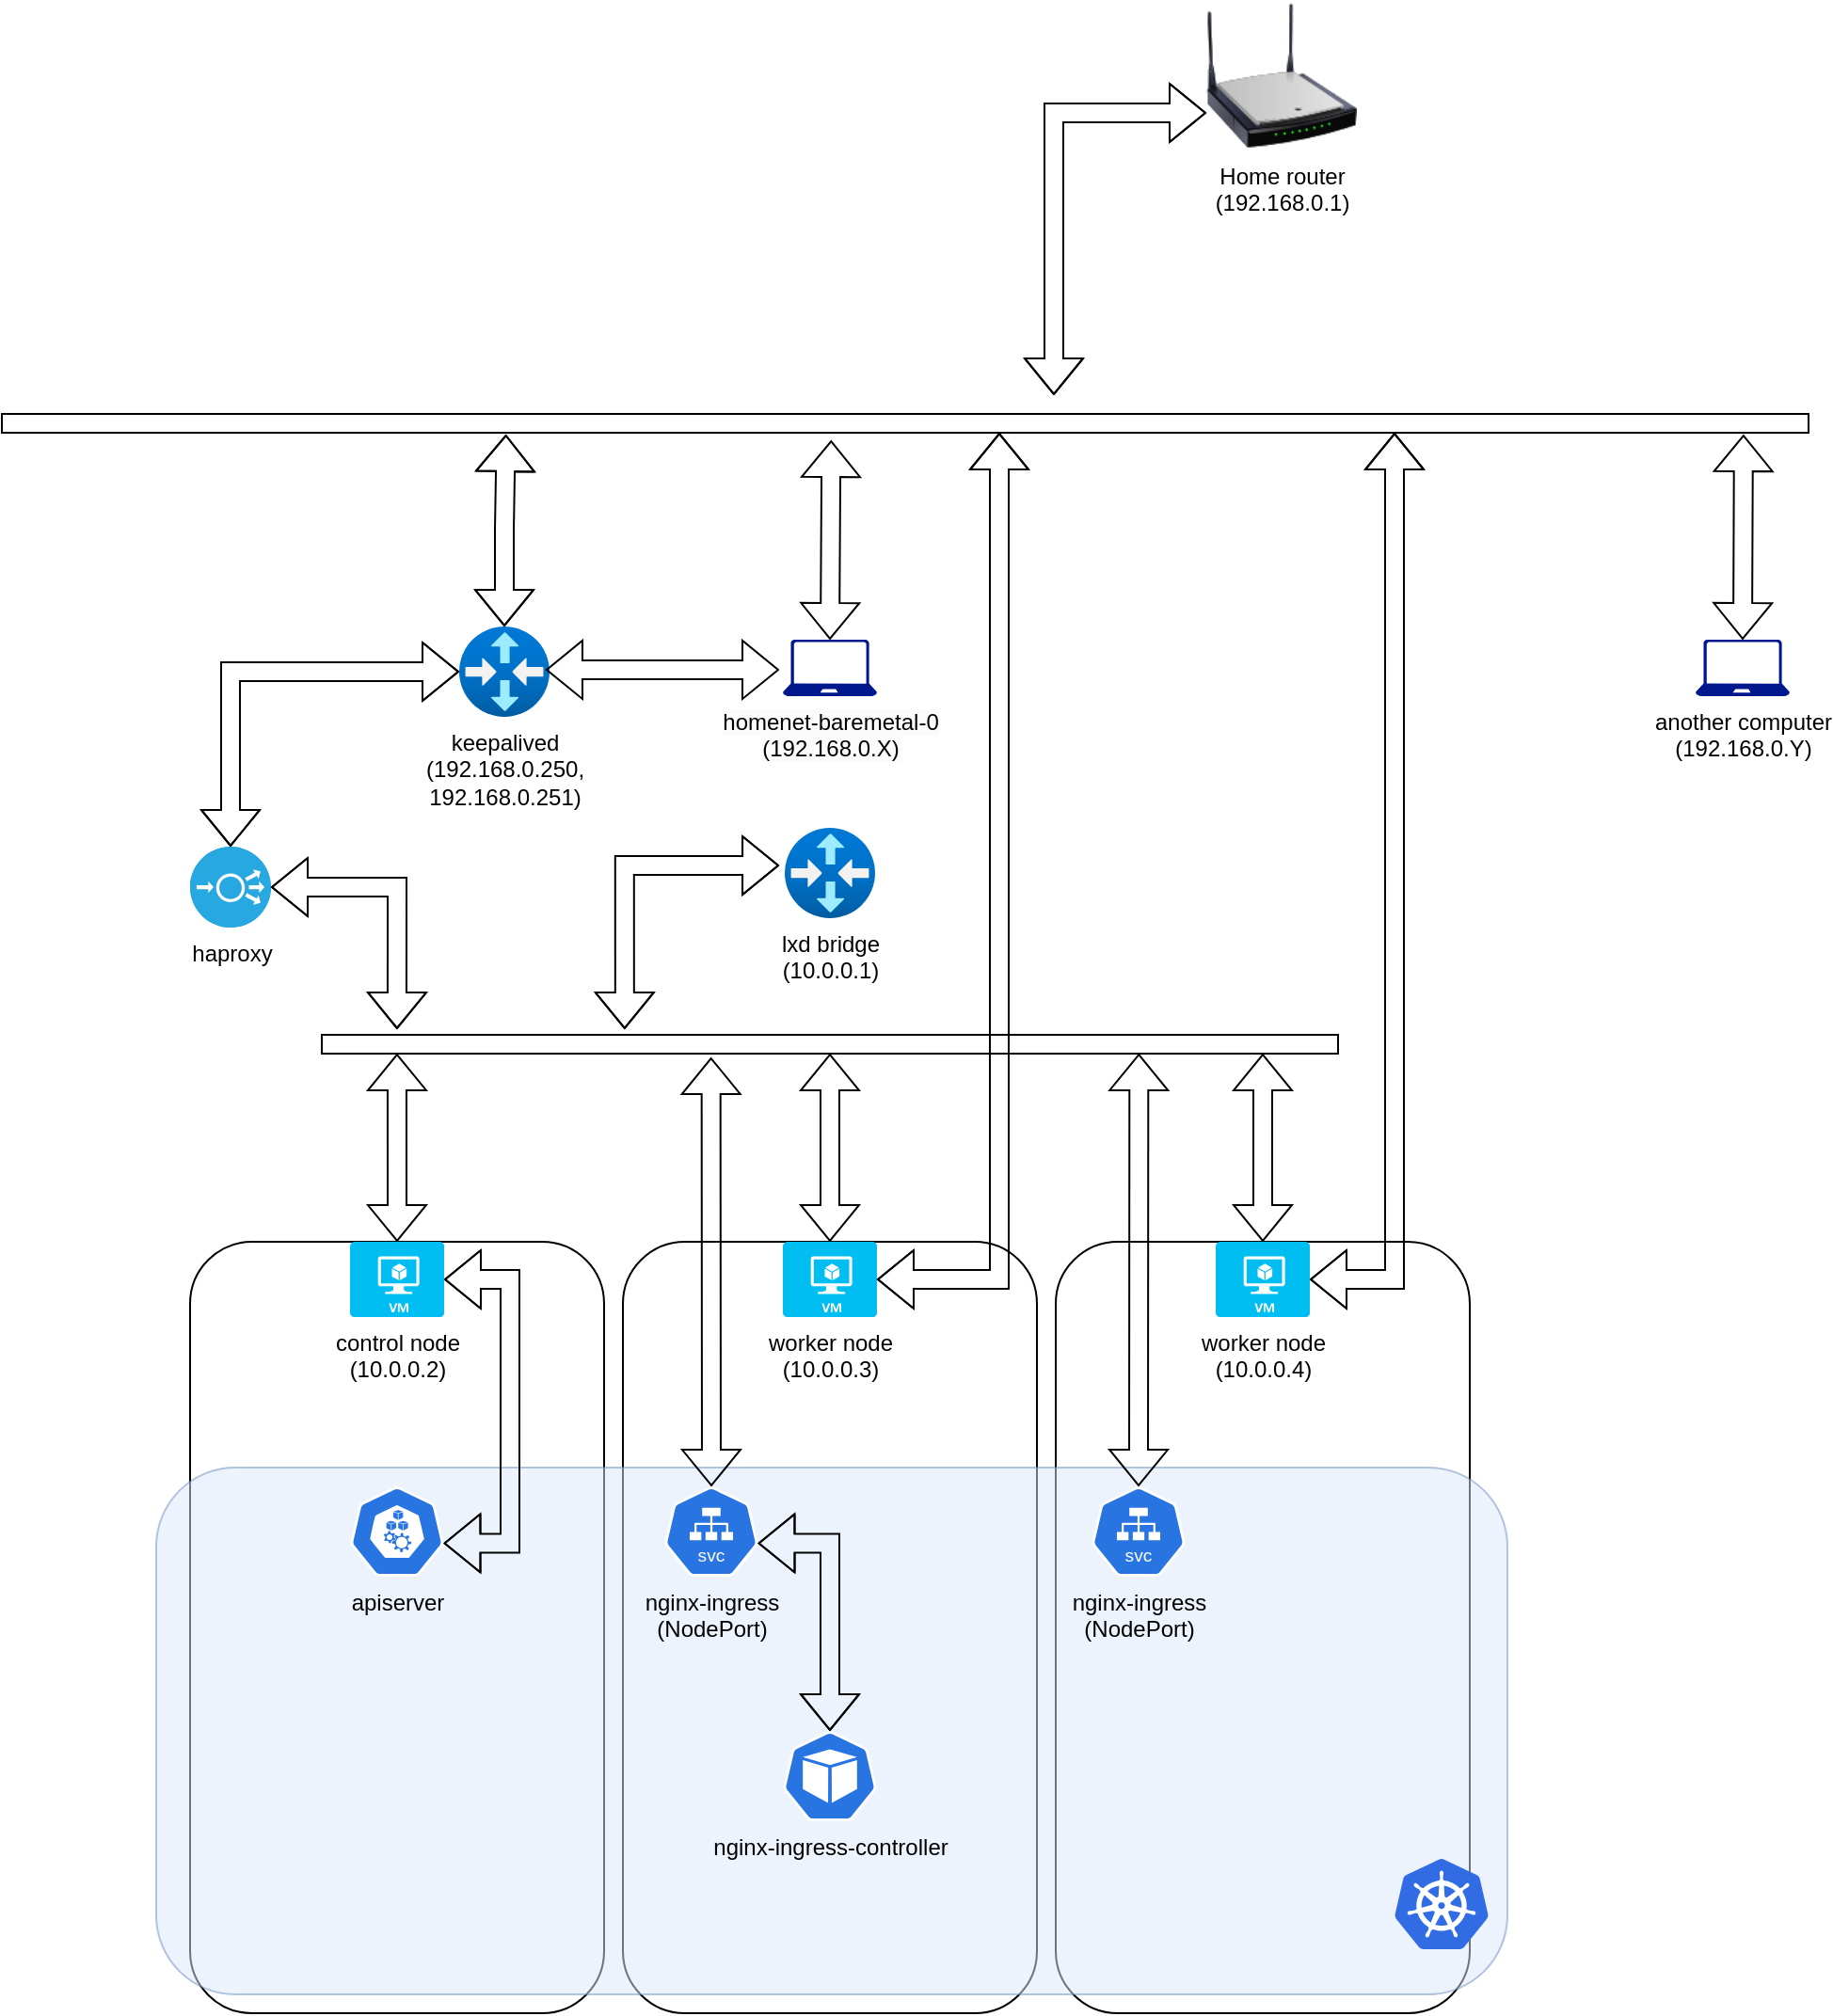 <mxfile version="23.1.5" type="device">
  <diagram name="Page-1" id="vXNrEHe_RCxsGIjkQ2zS">
    <mxGraphModel dx="1941" dy="2023" grid="1" gridSize="10" guides="1" tooltips="1" connect="1" arrows="1" fold="1" page="1" pageScale="1" pageWidth="827" pageHeight="1169" math="0" shadow="0">
      <root>
        <mxCell id="0" />
        <mxCell id="1" parent="0" />
        <mxCell id="XDh_TcDiOeuqPgmxaWEg-48" value="" style="rounded=1;whiteSpace=wrap;html=1;" parent="1" vertex="1">
          <mxGeometry x="290" y="400" width="220" height="410" as="geometry" />
        </mxCell>
        <mxCell id="XDh_TcDiOeuqPgmxaWEg-47" value="" style="rounded=1;whiteSpace=wrap;html=1;" parent="1" vertex="1">
          <mxGeometry x="60" y="400" width="220" height="410" as="geometry" />
        </mxCell>
        <mxCell id="XDh_TcDiOeuqPgmxaWEg-46" value="" style="rounded=1;whiteSpace=wrap;html=1;" parent="1" vertex="1">
          <mxGeometry x="-170" y="400" width="220" height="410" as="geometry" />
        </mxCell>
        <mxCell id="XDh_TcDiOeuqPgmxaWEg-50" value="" style="rounded=1;whiteSpace=wrap;html=1;fillColor=#dae8fc;strokeColor=#6c8ebf;opacity=50;" parent="1" vertex="1">
          <mxGeometry x="-188" y="520" width="718" height="280" as="geometry" />
        </mxCell>
        <mxCell id="XDh_TcDiOeuqPgmxaWEg-9" value="Home router&lt;br&gt;(192.168.0.1)" style="image;html=1;image=img/lib/clip_art/networking/Wireless_Router_N_128x128.png" parent="1" vertex="1">
          <mxGeometry x="370" y="-260" width="80" height="80" as="geometry" />
        </mxCell>
        <mxCell id="XDh_TcDiOeuqPgmxaWEg-10" value="&lt;font color=&quot;#000000&quot;&gt;&lt;span style=&quot;background-color: rgb(251, 251, 251);&quot;&gt;homenet-baremetal-0&lt;/span&gt;&lt;/font&gt;&lt;br style=&quot;border-color: var(--border-color); color: rgb(0, 0, 0); font-family: Helvetica; font-size: 12px; font-style: normal; font-variant-ligatures: normal; font-variant-caps: normal; font-weight: 400; letter-spacing: normal; orphans: 2; text-align: center; text-indent: 0px; text-transform: none; widows: 2; word-spacing: 0px; -webkit-text-stroke-width: 0px; background-color: rgb(251, 251, 251); text-decoration-thickness: initial; text-decoration-style: initial; text-decoration-color: initial;&quot;&gt;&lt;span style=&quot;color: rgb(0, 0, 0); font-family: Helvetica; font-size: 12px; font-style: normal; font-variant-ligatures: normal; font-variant-caps: normal; font-weight: 400; letter-spacing: normal; orphans: 2; text-align: center; text-indent: 0px; text-transform: none; widows: 2; word-spacing: 0px; -webkit-text-stroke-width: 0px; background-color: rgb(251, 251, 251); text-decoration-thickness: initial; text-decoration-style: initial; text-decoration-color: initial; float: none; display: inline !important;&quot;&gt;(192.168.0.X)&lt;/span&gt;" style="sketch=0;aspect=fixed;pointerEvents=1;shadow=0;dashed=0;html=1;strokeColor=none;labelPosition=center;verticalLabelPosition=bottom;verticalAlign=top;align=center;fillColor=#00188D;shape=mxgraph.azure.laptop" parent="1" vertex="1">
          <mxGeometry x="145" y="80" width="50" height="30" as="geometry" />
        </mxCell>
        <mxCell id="XDh_TcDiOeuqPgmxaWEg-11" value="another computer&lt;br style=&quot;border-color: var(--border-color);&quot;&gt;&lt;span style=&quot;&quot;&gt;(192.168.0.Y)&lt;/span&gt;" style="sketch=0;aspect=fixed;pointerEvents=1;shadow=0;dashed=0;html=1;strokeColor=none;labelPosition=center;verticalLabelPosition=bottom;verticalAlign=top;align=center;fillColor=#00188D;shape=mxgraph.azure.laptop" parent="1" vertex="1">
          <mxGeometry x="630" y="80" width="50" height="30" as="geometry" />
        </mxCell>
        <mxCell id="XDh_TcDiOeuqPgmxaWEg-12" value="control node&lt;br&gt;(10.0.0.2)" style="verticalLabelPosition=bottom;html=1;verticalAlign=top;align=center;strokeColor=none;fillColor=#00BEF2;shape=mxgraph.azure.virtual_machine;" parent="1" vertex="1">
          <mxGeometry x="-85" y="400" width="50" height="40" as="geometry" />
        </mxCell>
        <mxCell id="XDh_TcDiOeuqPgmxaWEg-13" value="worker node&lt;br&gt;(10.0.0.3)" style="verticalLabelPosition=bottom;html=1;verticalAlign=top;align=center;strokeColor=none;fillColor=#00BEF2;shape=mxgraph.azure.virtual_machine;" parent="1" vertex="1">
          <mxGeometry x="145" y="400" width="50" height="40" as="geometry" />
        </mxCell>
        <mxCell id="XDh_TcDiOeuqPgmxaWEg-14" value="worker node&lt;br&gt;(10.0.0.4)" style="verticalLabelPosition=bottom;html=1;verticalAlign=top;align=center;strokeColor=none;fillColor=#00BEF2;shape=mxgraph.azure.virtual_machine;" parent="1" vertex="1">
          <mxGeometry x="375" y="400" width="50" height="40" as="geometry" />
        </mxCell>
        <mxCell id="XDh_TcDiOeuqPgmxaWEg-16" value="apiserver" style="aspect=fixed;sketch=0;html=1;dashed=0;whitespace=wrap;fillColor=#2875E2;strokeColor=#ffffff;points=[[0.005,0.63,0],[0.1,0.2,0],[0.9,0.2,0],[0.5,0,0],[0.995,0.63,0],[0.72,0.99,0],[0.5,1,0],[0.28,0.99,0]];shape=mxgraph.kubernetes.icon2;prIcon=kubelet;labelPosition=center;verticalLabelPosition=bottom;align=center;verticalAlign=top;" parent="1" vertex="1">
          <mxGeometry x="-85" y="530" width="50" height="48" as="geometry" />
        </mxCell>
        <mxCell id="XDh_TcDiOeuqPgmxaWEg-19" value="keepalived&lt;br&gt;(192.168.0.250,&lt;br&gt;192.168.0.251)" style="image;aspect=fixed;html=1;points=[];align=center;fontSize=12;image=img/lib/azure2/networking/Virtual_Router.svg;" parent="1" vertex="1">
          <mxGeometry x="-27" y="73" width="48" height="48" as="geometry" />
        </mxCell>
        <mxCell id="XDh_TcDiOeuqPgmxaWEg-21" value="haproxy" style="fillColor=#28A8E0;verticalLabelPosition=bottom;sketch=0;html=1;strokeColor=#ffffff;verticalAlign=top;align=center;points=[[0.145,0.145,0],[0.5,0,0],[0.855,0.145,0],[1,0.5,0],[0.855,0.855,0],[0.5,1,0],[0.145,0.855,0],[0,0.5,0]];pointerEvents=1;shape=mxgraph.cisco_safe.compositeIcon;bgIcon=ellipse;resIcon=mxgraph.cisco_safe.capability.load_balancer;" parent="1" vertex="1">
          <mxGeometry x="-170" y="190" width="43" height="43" as="geometry" />
        </mxCell>
        <mxCell id="XDh_TcDiOeuqPgmxaWEg-23" value="lxd bridge&lt;br&gt;(10.0.0.1)" style="image;aspect=fixed;html=1;points=[];align=center;fontSize=12;image=img/lib/azure2/networking/Virtual_Router.svg;" parent="1" vertex="1">
          <mxGeometry x="146" y="180" width="48" height="48" as="geometry" />
        </mxCell>
        <mxCell id="XDh_TcDiOeuqPgmxaWEg-38" value="" style="rounded=0;whiteSpace=wrap;html=1;" parent="1" vertex="1">
          <mxGeometry x="-270" y="-40" width="960" height="10" as="geometry" />
        </mxCell>
        <mxCell id="XDh_TcDiOeuqPgmxaWEg-39" value="" style="shape=flexArrow;endArrow=classic;startArrow=classic;html=1;rounded=0;exitX=0.5;exitY=0;exitDx=0;exitDy=0;exitPerimeter=0;entryX=0.459;entryY=1.4;entryDx=0;entryDy=0;entryPerimeter=0;" parent="1" source="XDh_TcDiOeuqPgmxaWEg-10" target="XDh_TcDiOeuqPgmxaWEg-38" edge="1">
          <mxGeometry width="100" height="100" relative="1" as="geometry">
            <mxPoint x="200" y="40" as="sourcePoint" />
            <mxPoint x="170" y="10" as="targetPoint" />
          </mxGeometry>
        </mxCell>
        <mxCell id="XDh_TcDiOeuqPgmxaWEg-40" value="" style="rounded=0;whiteSpace=wrap;html=1;" parent="1" vertex="1">
          <mxGeometry x="-100" y="290" width="540" height="10" as="geometry" />
        </mxCell>
        <mxCell id="XDh_TcDiOeuqPgmxaWEg-41" value="" style="shape=flexArrow;endArrow=classic;startArrow=classic;html=1;rounded=0;entryX=0.074;entryY=1;entryDx=0;entryDy=0;entryPerimeter=0;exitX=0.5;exitY=0;exitDx=0;exitDy=0;exitPerimeter=0;" parent="1" source="XDh_TcDiOeuqPgmxaWEg-12" target="XDh_TcDiOeuqPgmxaWEg-40" edge="1">
          <mxGeometry width="100" height="100" relative="1" as="geometry">
            <mxPoint x="155" y="90" as="sourcePoint" />
            <mxPoint x="154" y="-51" as="targetPoint" />
          </mxGeometry>
        </mxCell>
        <mxCell id="XDh_TcDiOeuqPgmxaWEg-42" value="" style="shape=flexArrow;endArrow=classic;startArrow=classic;html=1;rounded=0;entryX=0.5;entryY=1;entryDx=0;entryDy=0;exitX=0.5;exitY=0;exitDx=0;exitDy=0;exitPerimeter=0;" parent="1" source="XDh_TcDiOeuqPgmxaWEg-13" target="XDh_TcDiOeuqPgmxaWEg-40" edge="1">
          <mxGeometry width="100" height="100" relative="1" as="geometry">
            <mxPoint x="-55" y="400" as="sourcePoint" />
            <mxPoint x="-53" y="311" as="targetPoint" />
          </mxGeometry>
        </mxCell>
        <mxCell id="XDh_TcDiOeuqPgmxaWEg-43" value="" style="shape=flexArrow;endArrow=classic;startArrow=classic;html=1;rounded=0;exitX=0.5;exitY=0;exitDx=0;exitDy=0;exitPerimeter=0;" parent="1" source="XDh_TcDiOeuqPgmxaWEg-14" edge="1">
          <mxGeometry width="100" height="100" relative="1" as="geometry">
            <mxPoint x="140" y="400" as="sourcePoint" />
            <mxPoint x="400" y="300" as="targetPoint" />
          </mxGeometry>
        </mxCell>
        <mxCell id="XDh_TcDiOeuqPgmxaWEg-44" value="" style="shape=flexArrow;endArrow=classic;startArrow=classic;html=1;rounded=0;entryX=-0.062;entryY=0.417;entryDx=0;entryDy=0;entryPerimeter=0;edgeStyle=orthogonalEdgeStyle;exitX=0.298;exitY=-0.3;exitDx=0;exitDy=0;exitPerimeter=0;" parent="1" source="XDh_TcDiOeuqPgmxaWEg-40" target="XDh_TcDiOeuqPgmxaWEg-23" edge="1">
          <mxGeometry width="100" height="100" relative="1" as="geometry">
            <mxPoint x="60" y="270" as="sourcePoint" />
            <mxPoint x="164" y="309" as="targetPoint" />
            <Array as="points">
              <mxPoint x="61" y="200" />
            </Array>
          </mxGeometry>
        </mxCell>
        <mxCell id="XDh_TcDiOeuqPgmxaWEg-51" value="" style="image;sketch=0;aspect=fixed;html=1;points=[];align=center;fontSize=12;image=img/lib/mscae/Kubernetes.svg;" parent="1" vertex="1">
          <mxGeometry x="470" y="728" width="50" height="48" as="geometry" />
        </mxCell>
        <mxCell id="XDh_TcDiOeuqPgmxaWEg-52" value="" style="shape=flexArrow;endArrow=classic;startArrow=classic;html=1;rounded=0;entryX=0.964;entryY=1.1;entryDx=0;entryDy=0;entryPerimeter=0;exitX=0.5;exitY=0;exitDx=0;exitDy=0;exitPerimeter=0;" parent="1" source="XDh_TcDiOeuqPgmxaWEg-11" target="XDh_TcDiOeuqPgmxaWEg-38" edge="1">
          <mxGeometry width="100" height="100" relative="1" as="geometry">
            <mxPoint x="180" y="90" as="sourcePoint" />
            <mxPoint x="179" y="-19" as="targetPoint" />
          </mxGeometry>
        </mxCell>
        <mxCell id="XDh_TcDiOeuqPgmxaWEg-53" value="" style="shape=flexArrow;endArrow=classic;startArrow=classic;html=1;rounded=0;edgeStyle=orthogonalEdgeStyle;" parent="1" edge="1">
          <mxGeometry width="100" height="100" relative="1" as="geometry">
            <mxPoint x="289" y="-50" as="sourcePoint" />
            <mxPoint x="370" y="-200" as="targetPoint" />
            <Array as="points">
              <mxPoint x="289" y="-200" />
              <mxPoint x="370" y="-200" />
            </Array>
          </mxGeometry>
        </mxCell>
        <mxCell id="XDh_TcDiOeuqPgmxaWEg-55" value="" style="shape=flexArrow;endArrow=classic;startArrow=classic;html=1;rounded=0;exitX=1;exitY=0.5;exitDx=0;exitDy=0;exitPerimeter=0;edgeStyle=orthogonalEdgeStyle;" parent="1" source="XDh_TcDiOeuqPgmxaWEg-13" edge="1">
          <mxGeometry width="100" height="100" relative="1" as="geometry">
            <mxPoint x="-75" y="430" as="sourcePoint" />
            <mxPoint x="260" y="-30" as="targetPoint" />
            <Array as="points">
              <mxPoint x="260" y="420" />
            </Array>
          </mxGeometry>
        </mxCell>
        <mxCell id="XDh_TcDiOeuqPgmxaWEg-56" value="" style="shape=flexArrow;endArrow=classic;startArrow=classic;html=1;rounded=0;exitX=1;exitY=0.5;exitDx=0;exitDy=0;exitPerimeter=0;edgeStyle=orthogonalEdgeStyle;" parent="1" source="XDh_TcDiOeuqPgmxaWEg-14" edge="1">
          <mxGeometry width="100" height="100" relative="1" as="geometry">
            <mxPoint x="205" y="430" as="sourcePoint" />
            <mxPoint x="470" y="-30" as="targetPoint" />
            <Array as="points">
              <mxPoint x="470" y="420" />
            </Array>
          </mxGeometry>
        </mxCell>
        <mxCell id="XDh_TcDiOeuqPgmxaWEg-57" value="" style="shape=flexArrow;endArrow=classic;startArrow=classic;html=1;rounded=0;entryX=-0.04;entryY=0.533;entryDx=0;entryDy=0;entryPerimeter=0;exitX=0.958;exitY=0.479;exitDx=0;exitDy=0;exitPerimeter=0;" parent="1" source="XDh_TcDiOeuqPgmxaWEg-19" target="XDh_TcDiOeuqPgmxaWEg-10" edge="1">
          <mxGeometry width="100" height="100" relative="1" as="geometry">
            <mxPoint x="-6.5" y="662.5" as="sourcePoint" />
            <mxPoint x="-6.5" y="562.5" as="targetPoint" />
          </mxGeometry>
        </mxCell>
        <mxCell id="XDh_TcDiOeuqPgmxaWEg-59" value="" style="shape=flexArrow;endArrow=classic;startArrow=classic;html=1;rounded=0;edgeStyle=orthogonalEdgeStyle;entryX=0.279;entryY=1.1;entryDx=0;entryDy=0;entryPerimeter=0;" parent="1" source="XDh_TcDiOeuqPgmxaWEg-19" edge="1" target="XDh_TcDiOeuqPgmxaWEg-38">
          <mxGeometry width="100" height="100" relative="1" as="geometry">
            <mxPoint x="-60" y="680" as="sourcePoint" />
            <mxPoint x="-70" y="20" as="targetPoint" />
            <Array as="points" />
          </mxGeometry>
        </mxCell>
        <mxCell id="3TpOnToZk_QNtqYUgOUq-3" value="" style="shape=flexArrow;endArrow=classic;startArrow=classic;html=1;rounded=0;edgeStyle=orthogonalEdgeStyle;exitX=0.5;exitY=0;exitDx=0;exitDy=0;exitPerimeter=0;" edge="1" parent="1" source="XDh_TcDiOeuqPgmxaWEg-21" target="XDh_TcDiOeuqPgmxaWEg-19">
          <mxGeometry width="100" height="100" relative="1" as="geometry">
            <mxPoint x="-149.25" y="72" as="sourcePoint" />
            <mxPoint x="-148.25" y="-30" as="targetPoint" />
            <Array as="points">
              <mxPoint x="-148" y="97" />
            </Array>
          </mxGeometry>
        </mxCell>
        <mxCell id="3TpOnToZk_QNtqYUgOUq-6" value="" style="shape=flexArrow;endArrow=classic;startArrow=classic;html=1;rounded=0;edgeStyle=orthogonalEdgeStyle;entryX=0.074;entryY=-0.3;entryDx=0;entryDy=0;entryPerimeter=0;exitX=1;exitY=0.5;exitDx=0;exitDy=0;exitPerimeter=0;" edge="1" parent="1" source="XDh_TcDiOeuqPgmxaWEg-21" target="XDh_TcDiOeuqPgmxaWEg-40">
          <mxGeometry width="100" height="100" relative="1" as="geometry">
            <mxPoint x="-70" y="170" as="sourcePoint" />
            <mxPoint x="-17" y="107" as="targetPoint" />
            <Array as="points">
              <mxPoint x="-60" y="212" />
            </Array>
          </mxGeometry>
        </mxCell>
        <mxCell id="3TpOnToZk_QNtqYUgOUq-7" value="nginx-ingress&lt;br&gt;(NodePort)" style="aspect=fixed;sketch=0;html=1;dashed=0;whitespace=wrap;fillColor=#2875E2;strokeColor=#ffffff;points=[[0.005,0.63,0],[0.1,0.2,0],[0.9,0.2,0],[0.5,0,0],[0.995,0.63,0],[0.72,0.99,0],[0.5,1,0],[0.28,0.99,0]];shape=mxgraph.kubernetes.icon2;kubernetesLabel=1;prIcon=svc;labelPosition=center;verticalLabelPosition=bottom;align=center;verticalAlign=top;" vertex="1" parent="1">
          <mxGeometry x="82" y="530" width="50" height="48" as="geometry" />
        </mxCell>
        <mxCell id="3TpOnToZk_QNtqYUgOUq-8" value="nginx-ingress&lt;br&gt;(NodePort)" style="aspect=fixed;sketch=0;html=1;dashed=0;whitespace=wrap;fillColor=#2875E2;strokeColor=#ffffff;points=[[0.005,0.63,0],[0.1,0.2,0],[0.9,0.2,0],[0.5,0,0],[0.995,0.63,0],[0.72,0.99,0],[0.5,1,0],[0.28,0.99,0]];shape=mxgraph.kubernetes.icon2;kubernetesLabel=1;prIcon=svc;labelPosition=center;verticalLabelPosition=bottom;align=center;verticalAlign=top;" vertex="1" parent="1">
          <mxGeometry x="309" y="530" width="50" height="48" as="geometry" />
        </mxCell>
        <mxCell id="3TpOnToZk_QNtqYUgOUq-9" value="" style="shape=flexArrow;endArrow=classic;startArrow=classic;html=1;rounded=0;exitX=0.5;exitY=0;exitDx=0;exitDy=0;exitPerimeter=0;entryX=0.804;entryY=1;entryDx=0;entryDy=0;entryPerimeter=0;" edge="1" parent="1" source="3TpOnToZk_QNtqYUgOUq-8" target="XDh_TcDiOeuqPgmxaWEg-40">
          <mxGeometry width="100" height="100" relative="1" as="geometry">
            <mxPoint x="410" y="410" as="sourcePoint" />
            <mxPoint x="410" y="310" as="targetPoint" />
          </mxGeometry>
        </mxCell>
        <mxCell id="3TpOnToZk_QNtqYUgOUq-10" value="" style="shape=flexArrow;endArrow=classic;startArrow=classic;html=1;rounded=0;exitX=0.5;exitY=0;exitDx=0;exitDy=0;exitPerimeter=0;entryX=0.383;entryY=1.2;entryDx=0;entryDy=0;entryPerimeter=0;" edge="1" parent="1" source="3TpOnToZk_QNtqYUgOUq-7" target="XDh_TcDiOeuqPgmxaWEg-40">
          <mxGeometry width="100" height="100" relative="1" as="geometry">
            <mxPoint x="345" y="540" as="sourcePoint" />
            <mxPoint x="344" y="310" as="targetPoint" />
          </mxGeometry>
        </mxCell>
        <mxCell id="3TpOnToZk_QNtqYUgOUq-11" value="nginx-ingress-controller" style="aspect=fixed;sketch=0;html=1;dashed=0;whitespace=wrap;fillColor=#2875E2;strokeColor=#ffffff;points=[[0.005,0.63,0],[0.1,0.2,0],[0.9,0.2,0],[0.5,0,0],[0.995,0.63,0],[0.72,0.99,0],[0.5,1,0],[0.28,0.99,0]];shape=mxgraph.kubernetes.icon2;prIcon=pod;labelPosition=center;verticalLabelPosition=bottom;align=center;verticalAlign=top;" vertex="1" parent="1">
          <mxGeometry x="145" y="660" width="50" height="48" as="geometry" />
        </mxCell>
        <mxCell id="3TpOnToZk_QNtqYUgOUq-12" value="" style="shape=flexArrow;endArrow=classic;startArrow=classic;html=1;rounded=0;edgeStyle=orthogonalEdgeStyle;entryX=1;entryY=0.5;entryDx=0;entryDy=0;entryPerimeter=0;exitX=0.995;exitY=0.63;exitDx=0;exitDy=0;exitPerimeter=0;" edge="1" parent="1" source="XDh_TcDiOeuqPgmxaWEg-16" target="XDh_TcDiOeuqPgmxaWEg-12">
          <mxGeometry width="100" height="100" relative="1" as="geometry">
            <mxPoint x="-117" y="222" as="sourcePoint" />
            <mxPoint x="-50" y="297" as="targetPoint" />
            <Array as="points">
              <mxPoint y="560" />
              <mxPoint y="420" />
            </Array>
          </mxGeometry>
        </mxCell>
        <mxCell id="3TpOnToZk_QNtqYUgOUq-13" value="" style="shape=flexArrow;endArrow=classic;startArrow=classic;html=1;rounded=0;edgeStyle=orthogonalEdgeStyle;entryX=0.995;entryY=0.63;entryDx=0;entryDy=0;entryPerimeter=0;exitX=0.5;exitY=0;exitDx=0;exitDy=0;exitPerimeter=0;" edge="1" parent="1" source="3TpOnToZk_QNtqYUgOUq-11" target="3TpOnToZk_QNtqYUgOUq-7">
          <mxGeometry width="100" height="100" relative="1" as="geometry">
            <mxPoint x="-25" y="570" as="sourcePoint" />
            <mxPoint x="-25" y="430" as="targetPoint" />
            <Array as="points">
              <mxPoint x="170" y="560" />
            </Array>
          </mxGeometry>
        </mxCell>
      </root>
    </mxGraphModel>
  </diagram>
</mxfile>
